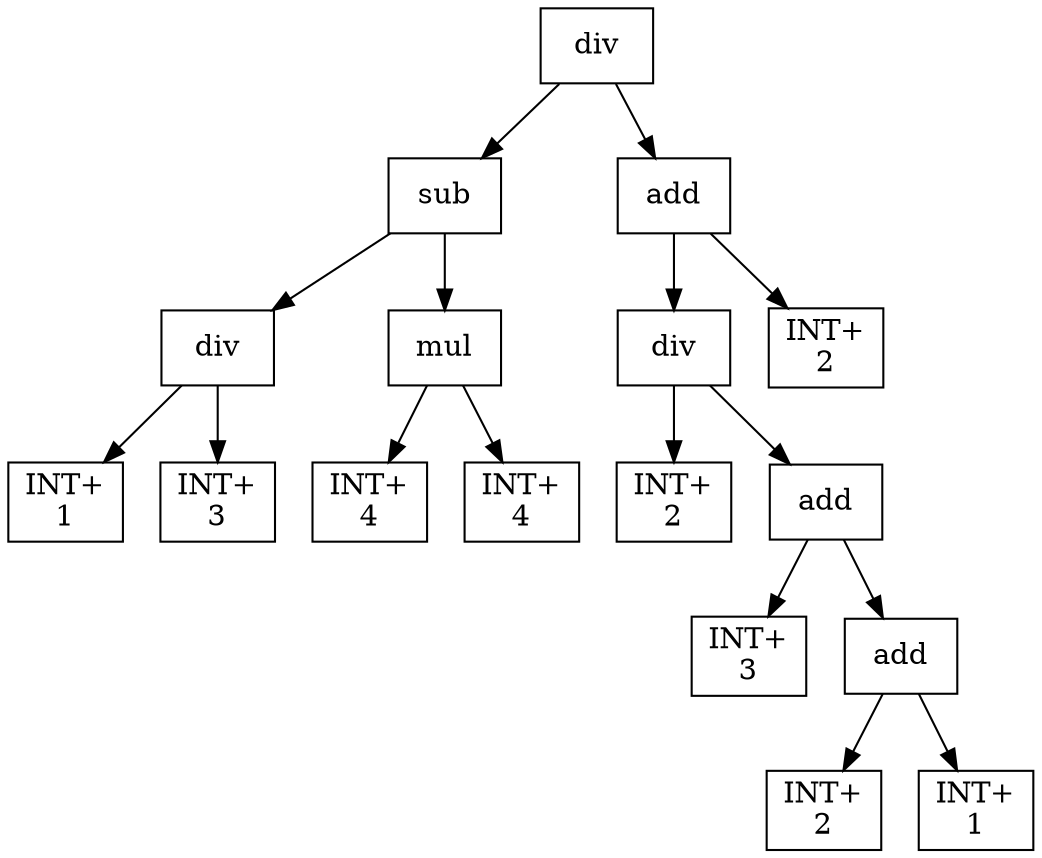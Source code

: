 digraph expr {
  node [shape=box];
  n1 [label="div"];
  n2 [label="sub"];
  n3 [label="div"];
  n4 [label="INT+\n1"];
  n5 [label="INT+\n3"];
  n3 -> n4;
  n3 -> n5;
  n6 [label="mul"];
  n7 [label="INT+\n4"];
  n8 [label="INT+\n4"];
  n6 -> n7;
  n6 -> n8;
  n2 -> n3;
  n2 -> n6;
  n9 [label="add"];
  n10 [label="div"];
  n11 [label="INT+\n2"];
  n12 [label="add"];
  n13 [label="INT+\n3"];
  n14 [label="add"];
  n15 [label="INT+\n2"];
  n16 [label="INT+\n1"];
  n14 -> n15;
  n14 -> n16;
  n12 -> n13;
  n12 -> n14;
  n10 -> n11;
  n10 -> n12;
  n17 [label="INT+\n2"];
  n9 -> n10;
  n9 -> n17;
  n1 -> n2;
  n1 -> n9;
}